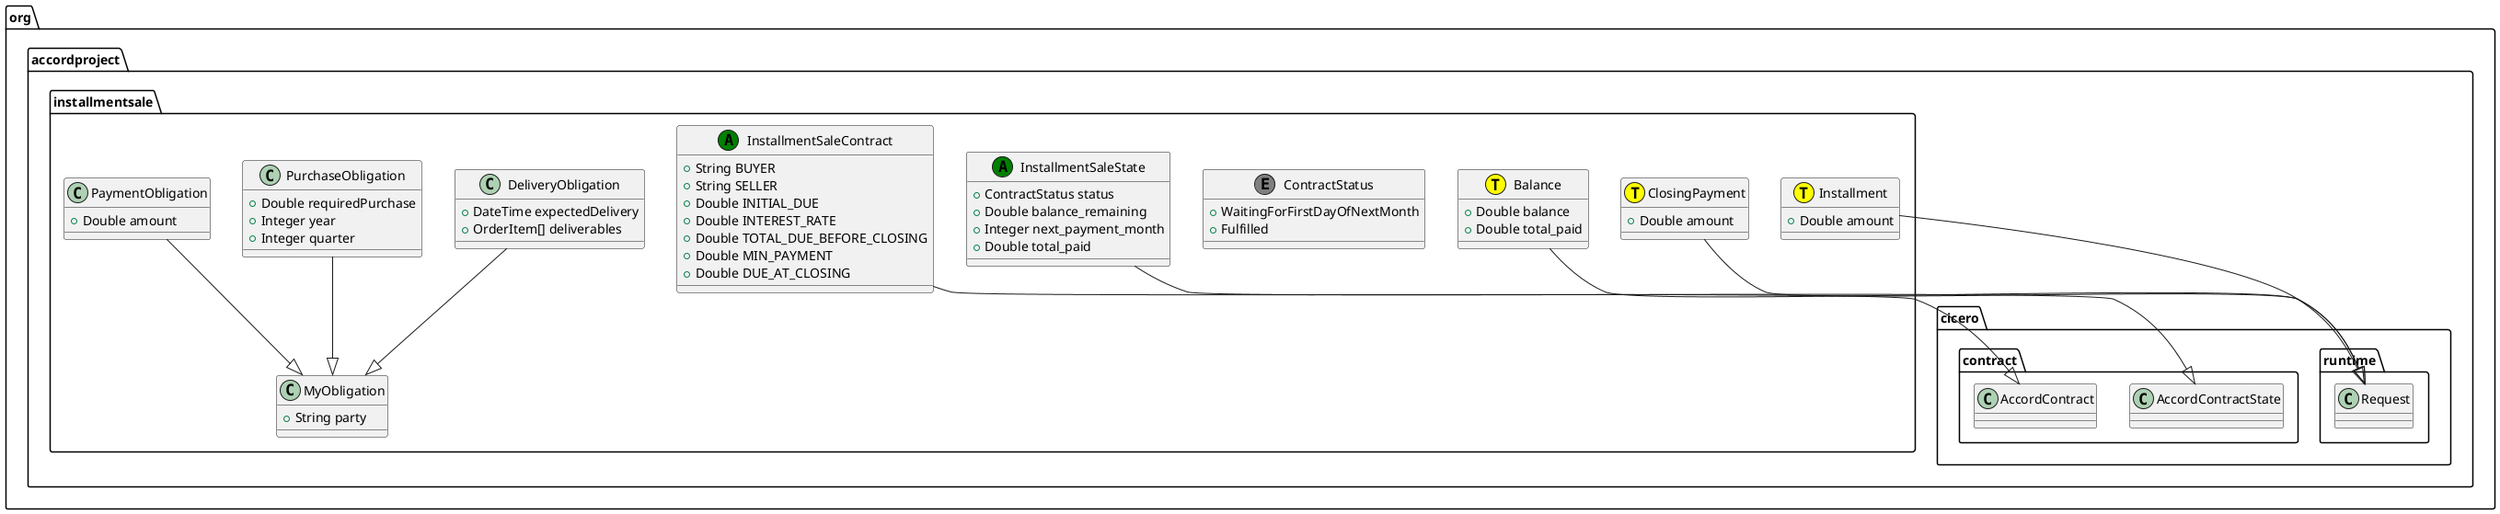 @startuml
class org.accordproject.installmentsale.Installment << (T,yellow) >> {
   + Double amount
}
org.accordproject.installmentsale.Installment --|> org.accordproject.cicero.runtime.Request
class org.accordproject.installmentsale.ClosingPayment << (T,yellow) >> {
   + Double amount
}
org.accordproject.installmentsale.ClosingPayment --|> org.accordproject.cicero.runtime.Request
class org.accordproject.installmentsale.Balance << (T,yellow) >> {
   + Double balance
   + Double total_paid
}
org.accordproject.installmentsale.Balance --|> org.accordproject.cicero.runtime.Request
class org.accordproject.installmentsale.ContractStatus << (E,grey) >> {
   + WaitingForFirstDayOfNextMonth
   + Fulfilled
}
class org.accordproject.installmentsale.MyObligation {
   + String party
}
class org.accordproject.installmentsale.DeliveryObligation {
   + DateTime expectedDelivery
   + OrderItem[] deliverables
}
org.accordproject.installmentsale.DeliveryObligation --|> org.accordproject.installmentsale.MyObligation
class org.accordproject.installmentsale.PurchaseObligation {
   + Double requiredPurchase
   + Integer year
   + Integer quarter
}
org.accordproject.installmentsale.PurchaseObligation --|> org.accordproject.installmentsale.MyObligation
class org.accordproject.installmentsale.PaymentObligation {
   + Double amount
}
org.accordproject.installmentsale.PaymentObligation --|> org.accordproject.installmentsale.MyObligation
class org.accordproject.installmentsale.InstallmentSaleState << (A,green) >> {
   + ContractStatus status
   + Double balance_remaining
   + Integer next_payment_month
   + Double total_paid
}
org.accordproject.installmentsale.InstallmentSaleState --|> org.accordproject.cicero.contract.AccordContractState
class org.accordproject.installmentsale.InstallmentSaleContract << (A,green) >> {
   + String BUYER
   + String SELLER
   + Double INITIAL_DUE
   + Double INTEREST_RATE
   + Double TOTAL_DUE_BEFORE_CLOSING
   + Double MIN_PAYMENT
   + Double DUE_AT_CLOSING
}
org.accordproject.installmentsale.InstallmentSaleContract --|> org.accordproject.cicero.contract.AccordContract
@enduml
